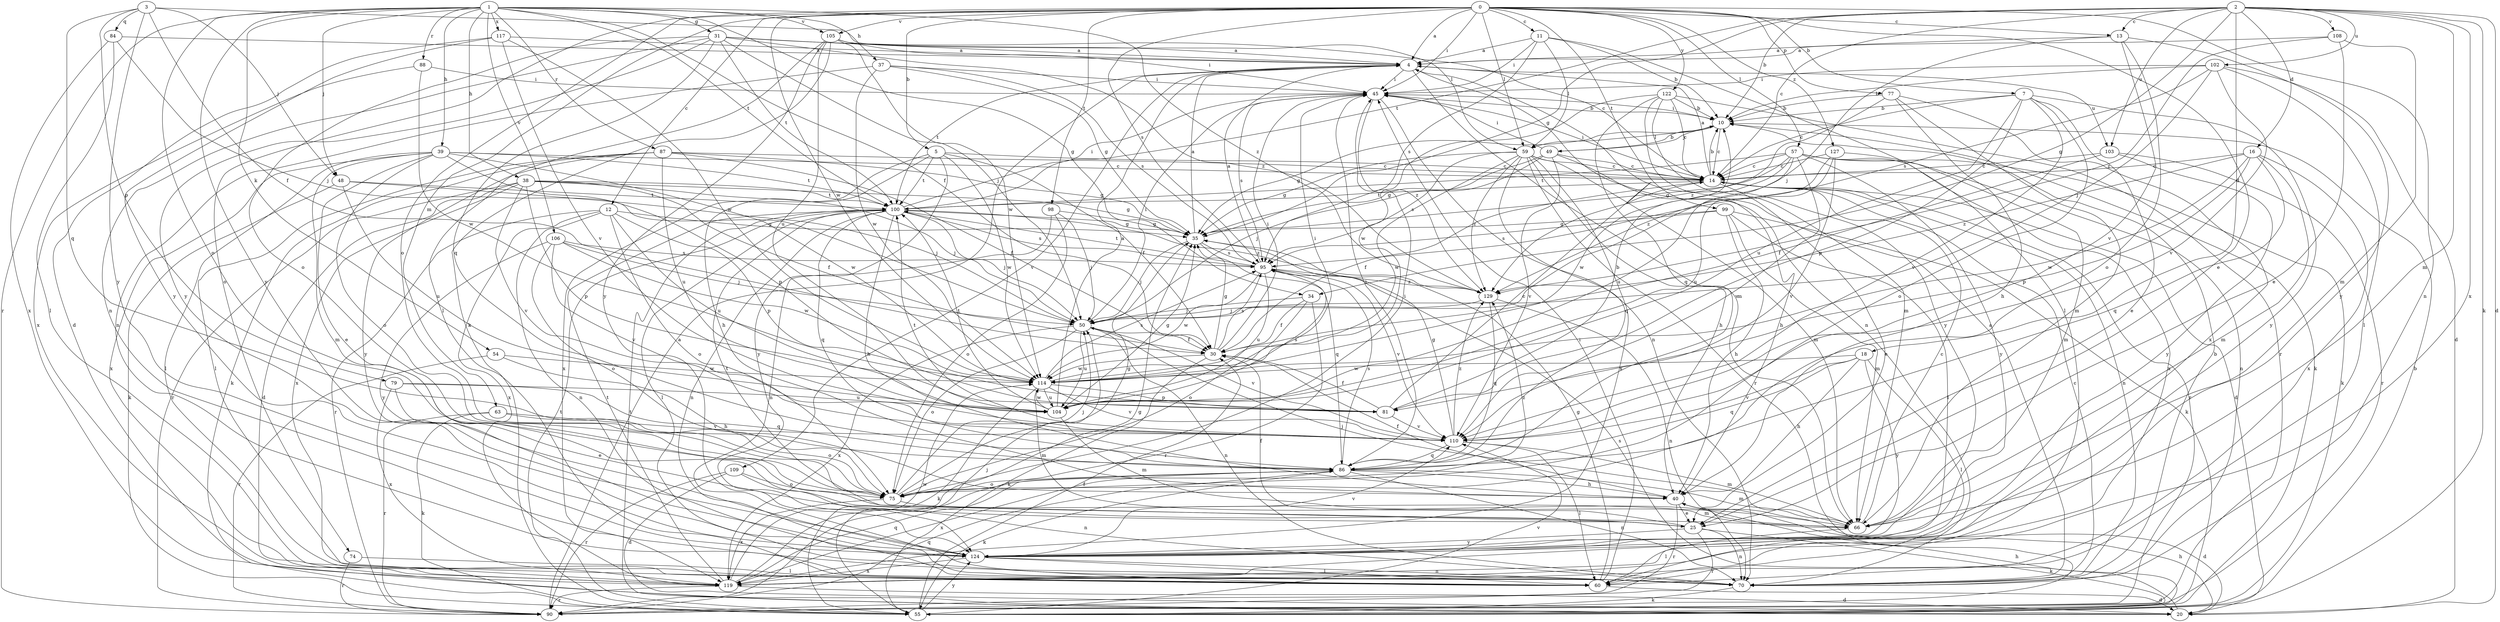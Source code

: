 strict digraph  {
0;
1;
2;
3;
4;
5;
7;
10;
11;
12;
13;
14;
16;
18;
20;
25;
30;
31;
34;
35;
37;
38;
39;
40;
45;
48;
49;
50;
54;
55;
57;
59;
60;
63;
66;
70;
74;
75;
77;
79;
81;
84;
86;
87;
88;
90;
95;
98;
99;
100;
102;
103;
104;
105;
106;
108;
109;
110;
114;
117;
119;
122;
124;
127;
129;
0 -> 4  [label=a];
0 -> 5  [label=b];
0 -> 7  [label=b];
0 -> 11  [label=c];
0 -> 12  [label=c];
0 -> 13  [label=c];
0 -> 25  [label=e];
0 -> 45  [label=i];
0 -> 57  [label=l];
0 -> 59  [label=l];
0 -> 63  [label=m];
0 -> 70  [label=n];
0 -> 74  [label=o];
0 -> 75  [label=o];
0 -> 77  [label=p];
0 -> 95  [label=s];
0 -> 98  [label=t];
0 -> 99  [label=t];
0 -> 105  [label=v];
0 -> 114  [label=w];
0 -> 122  [label=y];
0 -> 127  [label=z];
1 -> 30  [label=f];
1 -> 31  [label=g];
1 -> 34  [label=g];
1 -> 37  [label=h];
1 -> 38  [label=h];
1 -> 39  [label=h];
1 -> 48  [label=j];
1 -> 54  [label=k];
1 -> 75  [label=o];
1 -> 87  [label=r];
1 -> 88  [label=r];
1 -> 90  [label=r];
1 -> 100  [label=t];
1 -> 105  [label=v];
1 -> 106  [label=v];
1 -> 117  [label=x];
1 -> 124  [label=y];
1 -> 129  [label=z];
2 -> 10  [label=b];
2 -> 13  [label=c];
2 -> 14  [label=c];
2 -> 16  [label=d];
2 -> 18  [label=d];
2 -> 20  [label=d];
2 -> 34  [label=g];
2 -> 35  [label=g];
2 -> 55  [label=k];
2 -> 66  [label=m];
2 -> 100  [label=t];
2 -> 102  [label=u];
2 -> 103  [label=u];
2 -> 108  [label=v];
2 -> 119  [label=x];
3 -> 30  [label=f];
3 -> 48  [label=j];
3 -> 59  [label=l];
3 -> 79  [label=p];
3 -> 84  [label=q];
3 -> 86  [label=q];
3 -> 124  [label=y];
4 -> 45  [label=i];
4 -> 66  [label=m];
4 -> 70  [label=n];
4 -> 100  [label=t];
4 -> 103  [label=u];
4 -> 109  [label=v];
5 -> 14  [label=c];
5 -> 30  [label=f];
5 -> 40  [label=h];
5 -> 100  [label=t];
5 -> 114  [label=w];
5 -> 119  [label=x];
5 -> 124  [label=y];
7 -> 10  [label=b];
7 -> 14  [label=c];
7 -> 25  [label=e];
7 -> 75  [label=o];
7 -> 81  [label=p];
7 -> 104  [label=u];
7 -> 110  [label=v];
7 -> 124  [label=y];
10 -> 14  [label=c];
10 -> 35  [label=g];
10 -> 45  [label=i];
10 -> 49  [label=j];
10 -> 55  [label=k];
10 -> 59  [label=l];
11 -> 4  [label=a];
11 -> 10  [label=b];
11 -> 45  [label=i];
11 -> 59  [label=l];
11 -> 60  [label=l];
11 -> 95  [label=s];
12 -> 35  [label=g];
12 -> 70  [label=n];
12 -> 75  [label=o];
12 -> 81  [label=p];
12 -> 90  [label=r];
12 -> 104  [label=u];
12 -> 119  [label=x];
13 -> 4  [label=a];
13 -> 50  [label=j];
13 -> 75  [label=o];
13 -> 110  [label=v];
13 -> 124  [label=y];
14 -> 4  [label=a];
14 -> 10  [label=b];
14 -> 20  [label=d];
14 -> 25  [label=e];
14 -> 30  [label=f];
14 -> 45  [label=i];
14 -> 70  [label=n];
14 -> 90  [label=r];
14 -> 100  [label=t];
16 -> 14  [label=c];
16 -> 66  [label=m];
16 -> 81  [label=p];
16 -> 86  [label=q];
16 -> 114  [label=w];
16 -> 119  [label=x];
16 -> 129  [label=z];
18 -> 40  [label=h];
18 -> 60  [label=l];
18 -> 86  [label=q];
18 -> 110  [label=v];
18 -> 114  [label=w];
18 -> 124  [label=y];
20 -> 40  [label=h];
20 -> 95  [label=s];
20 -> 100  [label=t];
25 -> 30  [label=f];
25 -> 55  [label=k];
25 -> 70  [label=n];
25 -> 90  [label=r];
25 -> 100  [label=t];
25 -> 124  [label=y];
30 -> 35  [label=g];
30 -> 45  [label=i];
30 -> 55  [label=k];
30 -> 95  [label=s];
30 -> 114  [label=w];
31 -> 4  [label=a];
31 -> 14  [label=c];
31 -> 50  [label=j];
31 -> 70  [label=n];
31 -> 75  [label=o];
31 -> 86  [label=q];
31 -> 100  [label=t];
31 -> 124  [label=y];
31 -> 129  [label=z];
34 -> 30  [label=f];
34 -> 50  [label=j];
34 -> 75  [label=o];
34 -> 90  [label=r];
35 -> 4  [label=a];
35 -> 50  [label=j];
35 -> 86  [label=q];
35 -> 95  [label=s];
37 -> 35  [label=g];
37 -> 45  [label=i];
37 -> 70  [label=n];
37 -> 95  [label=s];
37 -> 114  [label=w];
38 -> 20  [label=d];
38 -> 30  [label=f];
38 -> 35  [label=g];
38 -> 50  [label=j];
38 -> 81  [label=p];
38 -> 90  [label=r];
38 -> 100  [label=t];
38 -> 110  [label=v];
38 -> 119  [label=x];
39 -> 14  [label=c];
39 -> 25  [label=e];
39 -> 60  [label=l];
39 -> 66  [label=m];
39 -> 75  [label=o];
39 -> 81  [label=p];
39 -> 100  [label=t];
39 -> 114  [label=w];
39 -> 119  [label=x];
40 -> 20  [label=d];
40 -> 25  [label=e];
40 -> 30  [label=f];
40 -> 90  [label=r];
45 -> 10  [label=b];
45 -> 70  [label=n];
45 -> 95  [label=s];
45 -> 129  [label=z];
48 -> 50  [label=j];
48 -> 55  [label=k];
48 -> 100  [label=t];
48 -> 104  [label=u];
49 -> 10  [label=b];
49 -> 14  [label=c];
49 -> 35  [label=g];
49 -> 40  [label=h];
49 -> 45  [label=i];
49 -> 50  [label=j];
49 -> 110  [label=v];
50 -> 30  [label=f];
50 -> 45  [label=i];
50 -> 70  [label=n];
50 -> 75  [label=o];
50 -> 104  [label=u];
50 -> 110  [label=v];
50 -> 119  [label=x];
54 -> 40  [label=h];
54 -> 90  [label=r];
54 -> 114  [label=w];
55 -> 10  [label=b];
55 -> 30  [label=f];
55 -> 40  [label=h];
55 -> 50  [label=j];
55 -> 100  [label=t];
55 -> 110  [label=v];
55 -> 124  [label=y];
57 -> 14  [label=c];
57 -> 35  [label=g];
57 -> 55  [label=k];
57 -> 70  [label=n];
57 -> 100  [label=t];
57 -> 104  [label=u];
57 -> 110  [label=v];
57 -> 114  [label=w];
57 -> 119  [label=x];
57 -> 124  [label=y];
59 -> 14  [label=c];
59 -> 35  [label=g];
59 -> 40  [label=h];
59 -> 66  [label=m];
59 -> 86  [label=q];
59 -> 90  [label=r];
59 -> 95  [label=s];
59 -> 114  [label=w];
59 -> 119  [label=x];
59 -> 129  [label=z];
60 -> 20  [label=d];
60 -> 35  [label=g];
60 -> 45  [label=i];
63 -> 55  [label=k];
63 -> 75  [label=o];
63 -> 90  [label=r];
63 -> 110  [label=v];
66 -> 14  [label=c];
66 -> 50  [label=j];
66 -> 60  [label=l];
70 -> 4  [label=a];
70 -> 10  [label=b];
70 -> 14  [label=c];
70 -> 55  [label=k];
74 -> 60  [label=l];
74 -> 90  [label=r];
75 -> 35  [label=g];
75 -> 45  [label=i];
75 -> 50  [label=j];
75 -> 66  [label=m];
75 -> 119  [label=x];
75 -> 129  [label=z];
77 -> 10  [label=b];
77 -> 40  [label=h];
77 -> 66  [label=m];
77 -> 119  [label=x];
77 -> 129  [label=z];
79 -> 25  [label=e];
79 -> 86  [label=q];
79 -> 104  [label=u];
79 -> 119  [label=x];
81 -> 10  [label=b];
81 -> 14  [label=c];
81 -> 30  [label=f];
81 -> 110  [label=v];
84 -> 4  [label=a];
84 -> 50  [label=j];
84 -> 60  [label=l];
84 -> 119  [label=x];
86 -> 40  [label=h];
86 -> 45  [label=i];
86 -> 55  [label=k];
86 -> 66  [label=m];
86 -> 70  [label=n];
86 -> 75  [label=o];
86 -> 95  [label=s];
86 -> 119  [label=x];
87 -> 14  [label=c];
87 -> 30  [label=f];
87 -> 35  [label=g];
87 -> 55  [label=k];
87 -> 60  [label=l];
87 -> 104  [label=u];
87 -> 124  [label=y];
88 -> 45  [label=i];
88 -> 114  [label=w];
88 -> 119  [label=x];
90 -> 4  [label=a];
90 -> 86  [label=q];
95 -> 4  [label=a];
95 -> 100  [label=t];
95 -> 104  [label=u];
95 -> 110  [label=v];
95 -> 114  [label=w];
95 -> 129  [label=z];
98 -> 35  [label=g];
98 -> 50  [label=j];
98 -> 70  [label=n];
98 -> 75  [label=o];
99 -> 35  [label=g];
99 -> 40  [label=h];
99 -> 55  [label=k];
99 -> 60  [label=l];
99 -> 66  [label=m];
99 -> 95  [label=s];
100 -> 35  [label=g];
100 -> 40  [label=h];
100 -> 45  [label=i];
100 -> 50  [label=j];
100 -> 60  [label=l];
100 -> 70  [label=n];
100 -> 86  [label=q];
100 -> 95  [label=s];
100 -> 129  [label=z];
102 -> 10  [label=b];
102 -> 20  [label=d];
102 -> 45  [label=i];
102 -> 50  [label=j];
102 -> 60  [label=l];
102 -> 95  [label=s];
102 -> 110  [label=v];
103 -> 14  [label=c];
103 -> 30  [label=f];
103 -> 90  [label=r];
103 -> 124  [label=y];
104 -> 4  [label=a];
104 -> 35  [label=g];
104 -> 66  [label=m];
104 -> 95  [label=s];
104 -> 100  [label=t];
104 -> 114  [label=w];
105 -> 4  [label=a];
105 -> 45  [label=i];
105 -> 55  [label=k];
105 -> 60  [label=l];
105 -> 104  [label=u];
105 -> 114  [label=w];
105 -> 124  [label=y];
106 -> 50  [label=j];
106 -> 75  [label=o];
106 -> 95  [label=s];
106 -> 110  [label=v];
106 -> 114  [label=w];
106 -> 124  [label=y];
108 -> 4  [label=a];
108 -> 25  [label=e];
108 -> 66  [label=m];
108 -> 129  [label=z];
109 -> 20  [label=d];
109 -> 70  [label=n];
109 -> 75  [label=o];
109 -> 90  [label=r];
110 -> 35  [label=g];
110 -> 60  [label=l];
110 -> 66  [label=m];
110 -> 86  [label=q];
110 -> 100  [label=t];
110 -> 129  [label=z];
114 -> 45  [label=i];
114 -> 55  [label=k];
114 -> 66  [label=m];
114 -> 81  [label=p];
114 -> 95  [label=s];
114 -> 104  [label=u];
114 -> 110  [label=v];
117 -> 4  [label=a];
117 -> 20  [label=d];
117 -> 110  [label=v];
117 -> 114  [label=w];
117 -> 124  [label=y];
119 -> 20  [label=d];
119 -> 35  [label=g];
119 -> 86  [label=q];
119 -> 90  [label=r];
119 -> 100  [label=t];
119 -> 114  [label=w];
122 -> 10  [label=b];
122 -> 14  [label=c];
122 -> 66  [label=m];
122 -> 86  [label=q];
122 -> 90  [label=r];
122 -> 114  [label=w];
122 -> 124  [label=y];
124 -> 60  [label=l];
124 -> 70  [label=n];
124 -> 110  [label=v];
124 -> 119  [label=x];
127 -> 14  [label=c];
127 -> 66  [label=m];
127 -> 104  [label=u];
127 -> 110  [label=v];
127 -> 129  [label=z];
129 -> 50  [label=j];
129 -> 70  [label=n];
129 -> 86  [label=q];
}
